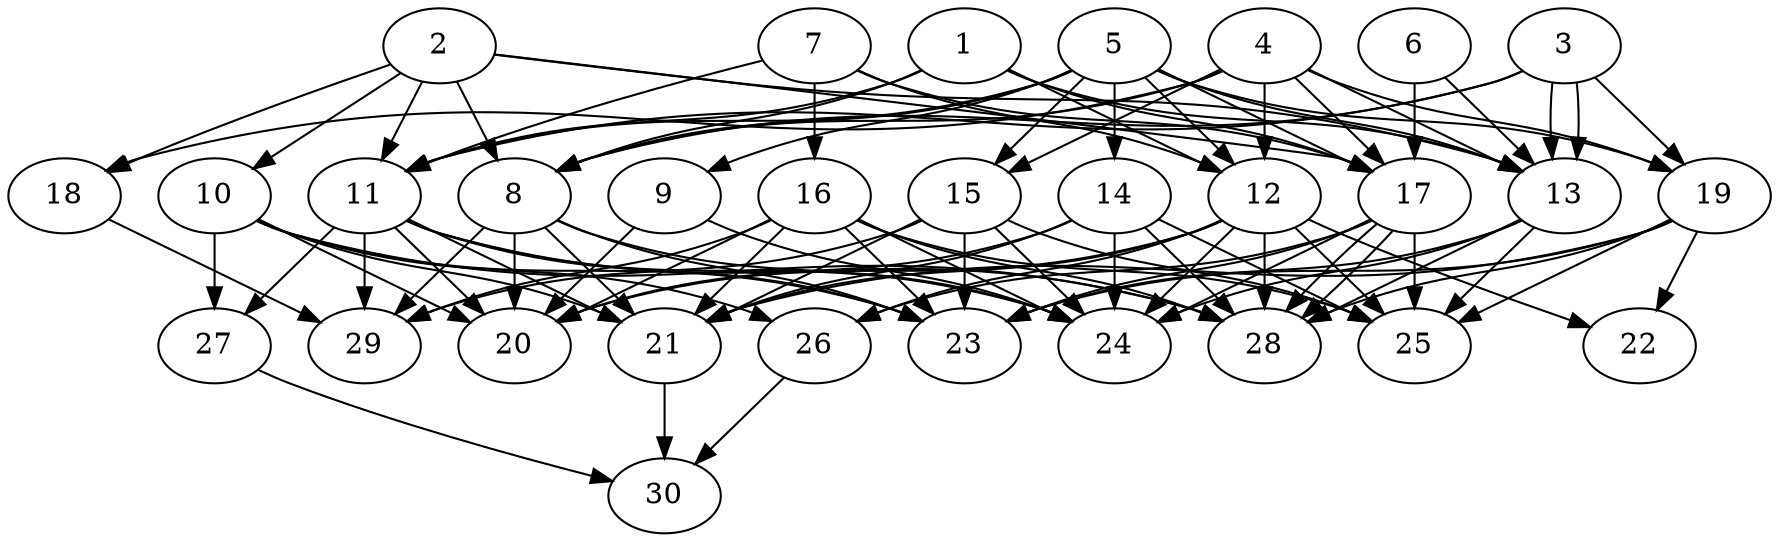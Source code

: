 // DAG automatically generated by daggen at Thu Oct  3 14:04:19 2019
// ./daggen --dot -n 30 --ccr 0.5 --fat 0.7 --regular 0.7 --density 0.9 --mindata 5242880 --maxdata 52428800 
digraph G {
  1 [size="56182784", alpha="0.04", expect_size="28091392"] 
  1 -> 8 [size ="28091392"]
  1 -> 11 [size ="28091392"]
  1 -> 12 [size ="28091392"]
  1 -> 13 [size ="28091392"]
  1 -> 17 [size ="28091392"]
  2 [size="37369856", alpha="0.10", expect_size="18684928"] 
  2 -> 8 [size ="18684928"]
  2 -> 10 [size ="18684928"]
  2 -> 11 [size ="18684928"]
  2 -> 13 [size ="18684928"]
  2 -> 17 [size ="18684928"]
  2 -> 18 [size ="18684928"]
  3 [size="37017600", alpha="0.03", expect_size="18508800"] 
  3 -> 8 [size ="18508800"]
  3 -> 11 [size ="18508800"]
  3 -> 13 [size ="18508800"]
  3 -> 13 [size ="18508800"]
  3 -> 19 [size ="18508800"]
  4 [size="70293504", alpha="0.01", expect_size="35146752"] 
  4 -> 8 [size ="35146752"]
  4 -> 12 [size ="35146752"]
  4 -> 13 [size ="35146752"]
  4 -> 15 [size ="35146752"]
  4 -> 17 [size ="35146752"]
  4 -> 18 [size ="35146752"]
  4 -> 19 [size ="35146752"]
  5 [size="38037504", alpha="0.06", expect_size="19018752"] 
  5 -> 8 [size ="19018752"]
  5 -> 9 [size ="19018752"]
  5 -> 11 [size ="19018752"]
  5 -> 12 [size ="19018752"]
  5 -> 13 [size ="19018752"]
  5 -> 14 [size ="19018752"]
  5 -> 15 [size ="19018752"]
  5 -> 17 [size ="19018752"]
  5 -> 19 [size ="19018752"]
  6 [size="71380992", alpha="0.14", expect_size="35690496"] 
  6 -> 13 [size ="35690496"]
  6 -> 17 [size ="35690496"]
  7 [size="80728064", alpha="0.02", expect_size="40364032"] 
  7 -> 11 [size ="40364032"]
  7 -> 12 [size ="40364032"]
  7 -> 16 [size ="40364032"]
  7 -> 17 [size ="40364032"]
  8 [size="41240576", alpha="0.09", expect_size="20620288"] 
  8 -> 20 [size ="20620288"]
  8 -> 21 [size ="20620288"]
  8 -> 23 [size ="20620288"]
  8 -> 24 [size ="20620288"]
  8 -> 29 [size ="20620288"]
  9 [size="78366720", alpha="0.19", expect_size="39183360"] 
  9 -> 20 [size ="39183360"]
  9 -> 24 [size ="39183360"]
  10 [size="92250112", alpha="0.12", expect_size="46125056"] 
  10 -> 20 [size ="46125056"]
  10 -> 21 [size ="46125056"]
  10 -> 23 [size ="46125056"]
  10 -> 26 [size ="46125056"]
  10 -> 27 [size ="46125056"]
  10 -> 28 [size ="46125056"]
  11 [size="21833728", alpha="0.08", expect_size="10916864"] 
  11 -> 20 [size ="10916864"]
  11 -> 21 [size ="10916864"]
  11 -> 23 [size ="10916864"]
  11 -> 24 [size ="10916864"]
  11 -> 27 [size ="10916864"]
  11 -> 28 [size ="10916864"]
  11 -> 29 [size ="10916864"]
  12 [size="42299392", alpha="0.03", expect_size="21149696"] 
  12 -> 20 [size ="21149696"]
  12 -> 21 [size ="21149696"]
  12 -> 22 [size ="21149696"]
  12 -> 24 [size ="21149696"]
  12 -> 25 [size ="21149696"]
  12 -> 26 [size ="21149696"]
  12 -> 28 [size ="21149696"]
  13 [size="90468352", alpha="0.14", expect_size="45234176"] 
  13 -> 23 [size ="45234176"]
  13 -> 24 [size ="45234176"]
  13 -> 25 [size ="45234176"]
  13 -> 28 [size ="45234176"]
  14 [size="11366400", alpha="0.05", expect_size="5683200"] 
  14 -> 20 [size ="5683200"]
  14 -> 21 [size ="5683200"]
  14 -> 24 [size ="5683200"]
  14 -> 25 [size ="5683200"]
  14 -> 28 [size ="5683200"]
  15 [size="18278400", alpha="0.13", expect_size="9139200"] 
  15 -> 21 [size ="9139200"]
  15 -> 23 [size ="9139200"]
  15 -> 24 [size ="9139200"]
  15 -> 25 [size ="9139200"]
  15 -> 29 [size ="9139200"]
  16 [size="46792704", alpha="0.08", expect_size="23396352"] 
  16 -> 20 [size ="23396352"]
  16 -> 21 [size ="23396352"]
  16 -> 23 [size ="23396352"]
  16 -> 24 [size ="23396352"]
  16 -> 25 [size ="23396352"]
  16 -> 28 [size ="23396352"]
  16 -> 29 [size ="23396352"]
  17 [size="17309696", alpha="0.19", expect_size="8654848"] 
  17 -> 23 [size ="8654848"]
  17 -> 24 [size ="8654848"]
  17 -> 25 [size ="8654848"]
  17 -> 26 [size ="8654848"]
  17 -> 28 [size ="8654848"]
  17 -> 28 [size ="8654848"]
  18 [size="28172288", alpha="0.12", expect_size="14086144"] 
  18 -> 29 [size ="14086144"]
  19 [size="68685824", alpha="0.15", expect_size="34342912"] 
  19 -> 21 [size ="34342912"]
  19 -> 22 [size ="34342912"]
  19 -> 23 [size ="34342912"]
  19 -> 25 [size ="34342912"]
  19 -> 28 [size ="34342912"]
  20 [size="64079872", alpha="0.15", expect_size="32039936"] 
  21 [size="27840512", alpha="0.05", expect_size="13920256"] 
  21 -> 30 [size ="13920256"]
  22 [size="65525760", alpha="0.00", expect_size="32762880"] 
  23 [size="80424960", alpha="0.01", expect_size="40212480"] 
  24 [size="50348032", alpha="0.15", expect_size="25174016"] 
  25 [size="74752000", alpha="0.15", expect_size="37376000"] 
  26 [size="42385408", alpha="0.07", expect_size="21192704"] 
  26 -> 30 [size ="21192704"]
  27 [size="78213120", alpha="0.14", expect_size="39106560"] 
  27 -> 30 [size ="39106560"]
  28 [size="73033728", alpha="0.08", expect_size="36516864"] 
  29 [size="35796992", alpha="0.17", expect_size="17898496"] 
  30 [size="12705792", alpha="0.02", expect_size="6352896"] 
}
